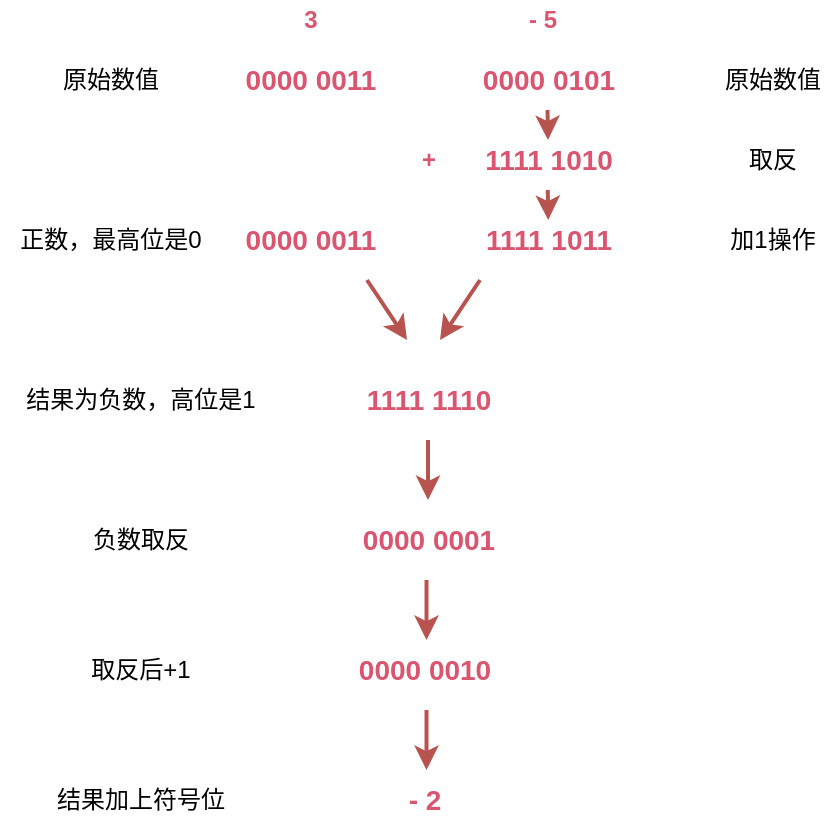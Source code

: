 <mxfile version="14.1.5" type="device"><diagram id="dP-Dvl8Ufvoj6TWUjTvs" name="Page-1"><mxGraphModel dx="968" dy="670" grid="1" gridSize="10" guides="1" tooltips="1" connect="1" arrows="1" fold="1" page="1" pageScale="1" pageWidth="827" pageHeight="1169" math="0" shadow="0"><root><mxCell id="0"/><mxCell id="1" parent="0"/><mxCell id="KVrgFc20xJI9I4Q7sZ0A-1" value="0000 0011" style="text;html=1;align=center;verticalAlign=middle;resizable=0;points=[];autosize=1;fontSize=14;fontColor=#D95570;fontStyle=1" parent="1" vertex="1"><mxGeometry x="135" y="260" width="80" height="20" as="geometry"/></mxCell><mxCell id="KVrgFc20xJI9I4Q7sZ0A-2" value="0000 0011" style="text;html=1;align=center;verticalAlign=middle;resizable=0;points=[];autosize=1;fontSize=14;fontColor=#D95570;fontStyle=1" parent="1" vertex="1"><mxGeometry x="135" y="340" width="80" height="20" as="geometry"/></mxCell><mxCell id="KVrgFc20xJI9I4Q7sZ0A-3" value="" style="endArrow=classic;html=1;strokeWidth=2;fillColor=#f8cecc;strokeColor=#b85450;" parent="1" edge="1"><mxGeometry width="50" height="50" relative="1" as="geometry"><mxPoint x="293.76" y="285" as="sourcePoint"/><mxPoint x="294" y="300" as="targetPoint"/></mxGeometry></mxCell><mxCell id="KVrgFc20xJI9I4Q7sZ0A-4" value="原始数值" style="text;html=1;align=center;verticalAlign=middle;resizable=0;points=[];autosize=1;" parent="1" vertex="1"><mxGeometry x="45" y="260" width="60" height="20" as="geometry"/></mxCell><mxCell id="KVrgFc20xJI9I4Q7sZ0A-5" value="正数，最高位是0" style="text;html=1;align=center;verticalAlign=middle;resizable=0;points=[];autosize=1;" parent="1" vertex="1"><mxGeometry x="20" y="340" width="110" height="20" as="geometry"/></mxCell><mxCell id="KVrgFc20xJI9I4Q7sZ0A-6" value="+" style="text;html=1;align=center;verticalAlign=middle;resizable=0;points=[];autosize=1;fontColor=#D95570;fontStyle=1" parent="1" vertex="1"><mxGeometry x="223.5" y="300" width="20" height="20" as="geometry"/></mxCell><mxCell id="KVrgFc20xJI9I4Q7sZ0A-10" value="1111 1011" style="text;html=1;align=center;verticalAlign=middle;resizable=0;points=[];autosize=1;fontSize=14;fontColor=#D95570;fontStyle=1" parent="1" vertex="1"><mxGeometry x="254" y="340" width="80" height="20" as="geometry"/></mxCell><mxCell id="KVrgFc20xJI9I4Q7sZ0A-13" value="" style="endArrow=classic;html=1;strokeWidth=2;fillColor=#f8cecc;strokeColor=#b85450;" parent="1" edge="1"><mxGeometry width="50" height="50" relative="1" as="geometry"><mxPoint x="203.5" y="370" as="sourcePoint"/><mxPoint x="223.5" y="400" as="targetPoint"/></mxGeometry></mxCell><mxCell id="KVrgFc20xJI9I4Q7sZ0A-20" value="" style="endArrow=classic;html=1;strokeWidth=2;fillColor=#f8cecc;strokeColor=#b85450;" parent="1" edge="1"><mxGeometry width="50" height="50" relative="1" as="geometry"><mxPoint x="233.26" y="520" as="sourcePoint"/><mxPoint x="233.26" y="550" as="targetPoint"/></mxGeometry></mxCell><mxCell id="KVrgFc20xJI9I4Q7sZ0A-31" value="0000 0010" style="text;html=1;align=center;verticalAlign=middle;resizable=0;points=[];autosize=1;fontSize=14;fontColor=#D95570;fontStyle=1" parent="1" vertex="1"><mxGeometry x="191.5" y="555" width="80" height="20" as="geometry"/></mxCell><mxCell id="nOELxNpgRBLmZiRhkhw7-1" value="原始数值" style="text;html=1;align=center;verticalAlign=middle;resizable=0;points=[];autosize=1;" parent="1" vertex="1"><mxGeometry x="376" y="260" width="60" height="20" as="geometry"/></mxCell><mxCell id="nOELxNpgRBLmZiRhkhw7-2" value="加1操作" style="text;html=1;align=center;verticalAlign=middle;resizable=0;points=[];autosize=1;" parent="1" vertex="1"><mxGeometry x="376" y="340" width="60" height="20" as="geometry"/></mxCell><mxCell id="nOELxNpgRBLmZiRhkhw7-3" value="0000 0101" style="text;html=1;align=center;verticalAlign=middle;resizable=0;points=[];autosize=1;fontSize=14;fontColor=#D95570;fontStyle=1" parent="1" vertex="1"><mxGeometry x="254" y="260" width="80" height="20" as="geometry"/></mxCell><mxCell id="nOELxNpgRBLmZiRhkhw7-4" value="3" style="text;html=1;align=center;verticalAlign=middle;resizable=0;points=[];autosize=1;fontColor=#D95570;fontStyle=1" parent="1" vertex="1"><mxGeometry x="165" y="230" width="20" height="20" as="geometry"/></mxCell><mxCell id="nOELxNpgRBLmZiRhkhw7-5" value="- 5" style="text;html=1;align=center;verticalAlign=middle;resizable=0;points=[];autosize=1;fontColor=#D95570;fontStyle=1" parent="1" vertex="1"><mxGeometry x="276" y="230" width="30" height="20" as="geometry"/></mxCell><mxCell id="nOELxNpgRBLmZiRhkhw7-6" value="" style="endArrow=classic;html=1;strokeWidth=2;fillColor=#f8cecc;strokeColor=#b85450;" parent="1" edge="1"><mxGeometry width="50" height="50" relative="1" as="geometry"><mxPoint x="260" y="370" as="sourcePoint"/><mxPoint x="240" y="400" as="targetPoint"/></mxGeometry></mxCell><mxCell id="nOELxNpgRBLmZiRhkhw7-7" value="1111 1110" style="text;html=1;align=center;verticalAlign=middle;resizable=0;points=[];autosize=1;fontSize=14;fontColor=#D95570;fontStyle=1" parent="1" vertex="1"><mxGeometry x="193.5" y="420" width="80" height="20" as="geometry"/></mxCell><mxCell id="nOELxNpgRBLmZiRhkhw7-8" value="" style="endArrow=classic;html=1;strokeWidth=2;fillColor=#f8cecc;strokeColor=#b85450;" parent="1" edge="1"><mxGeometry width="50" height="50" relative="1" as="geometry"><mxPoint x="234" y="450" as="sourcePoint"/><mxPoint x="234" y="480" as="targetPoint"/></mxGeometry></mxCell><mxCell id="BzTLqnCPMxmodZF1VYOy-1" value="取反" style="text;html=1;align=center;verticalAlign=middle;resizable=0;points=[];autosize=1;" parent="1" vertex="1"><mxGeometry x="386" y="300" width="40" height="20" as="geometry"/></mxCell><mxCell id="BzTLqnCPMxmodZF1VYOy-2" value="1111 1010" style="text;html=1;align=center;verticalAlign=middle;resizable=0;points=[];autosize=1;fontSize=14;fontColor=#D95570;fontStyle=1" parent="1" vertex="1"><mxGeometry x="254" y="300" width="80" height="20" as="geometry"/></mxCell><mxCell id="BzTLqnCPMxmodZF1VYOy-3" value="" style="endArrow=classic;html=1;strokeWidth=2;fillColor=#f8cecc;strokeColor=#b85450;" parent="1" edge="1"><mxGeometry width="50" height="50" relative="1" as="geometry"><mxPoint x="293.88" y="325" as="sourcePoint"/><mxPoint x="294.12" y="340" as="targetPoint"/></mxGeometry></mxCell><mxCell id="BzTLqnCPMxmodZF1VYOy-4" value="0000 0001" style="text;html=1;align=center;verticalAlign=middle;resizable=0;points=[];autosize=1;fontSize=14;fontColor=#D95570;fontStyle=1" parent="1" vertex="1"><mxGeometry x="193.5" y="490" width="80" height="20" as="geometry"/></mxCell><mxCell id="BzTLqnCPMxmodZF1VYOy-5" value="负数取反" style="text;html=1;align=center;verticalAlign=middle;resizable=0;points=[];autosize=1;" parent="1" vertex="1"><mxGeometry x="60" y="490" width="60" height="20" as="geometry"/></mxCell><mxCell id="BzTLqnCPMxmodZF1VYOy-6" value="结果为负数，高位是1" style="text;html=1;align=center;verticalAlign=middle;resizable=0;points=[];autosize=1;" parent="1" vertex="1"><mxGeometry x="25" y="420" width="130" height="20" as="geometry"/></mxCell><mxCell id="s8xzLno4LapHdZ22NmsO-2" value="" style="endArrow=classic;html=1;strokeWidth=2;fillColor=#f8cecc;strokeColor=#b85450;" edge="1" parent="1"><mxGeometry width="50" height="50" relative="1" as="geometry"><mxPoint x="233.26" y="585" as="sourcePoint"/><mxPoint x="233.26" y="615" as="targetPoint"/></mxGeometry></mxCell><mxCell id="s8xzLno4LapHdZ22NmsO-3" value="- 2" style="text;html=1;align=center;verticalAlign=middle;resizable=0;points=[];autosize=1;fontSize=14;fontColor=#D95570;fontStyle=1" vertex="1" parent="1"><mxGeometry x="216.5" y="620" width="30" height="20" as="geometry"/></mxCell><mxCell id="s8xzLno4LapHdZ22NmsO-4" value="取反后+1" style="text;html=1;align=center;verticalAlign=middle;resizable=0;points=[];autosize=1;" vertex="1" parent="1"><mxGeometry x="55" y="555" width="70" height="20" as="geometry"/></mxCell><mxCell id="s8xzLno4LapHdZ22NmsO-5" value="结果加上符号位" style="text;html=1;align=center;verticalAlign=middle;resizable=0;points=[];autosize=1;" vertex="1" parent="1"><mxGeometry x="40" y="620" width="100" height="20" as="geometry"/></mxCell></root></mxGraphModel></diagram></mxfile>
